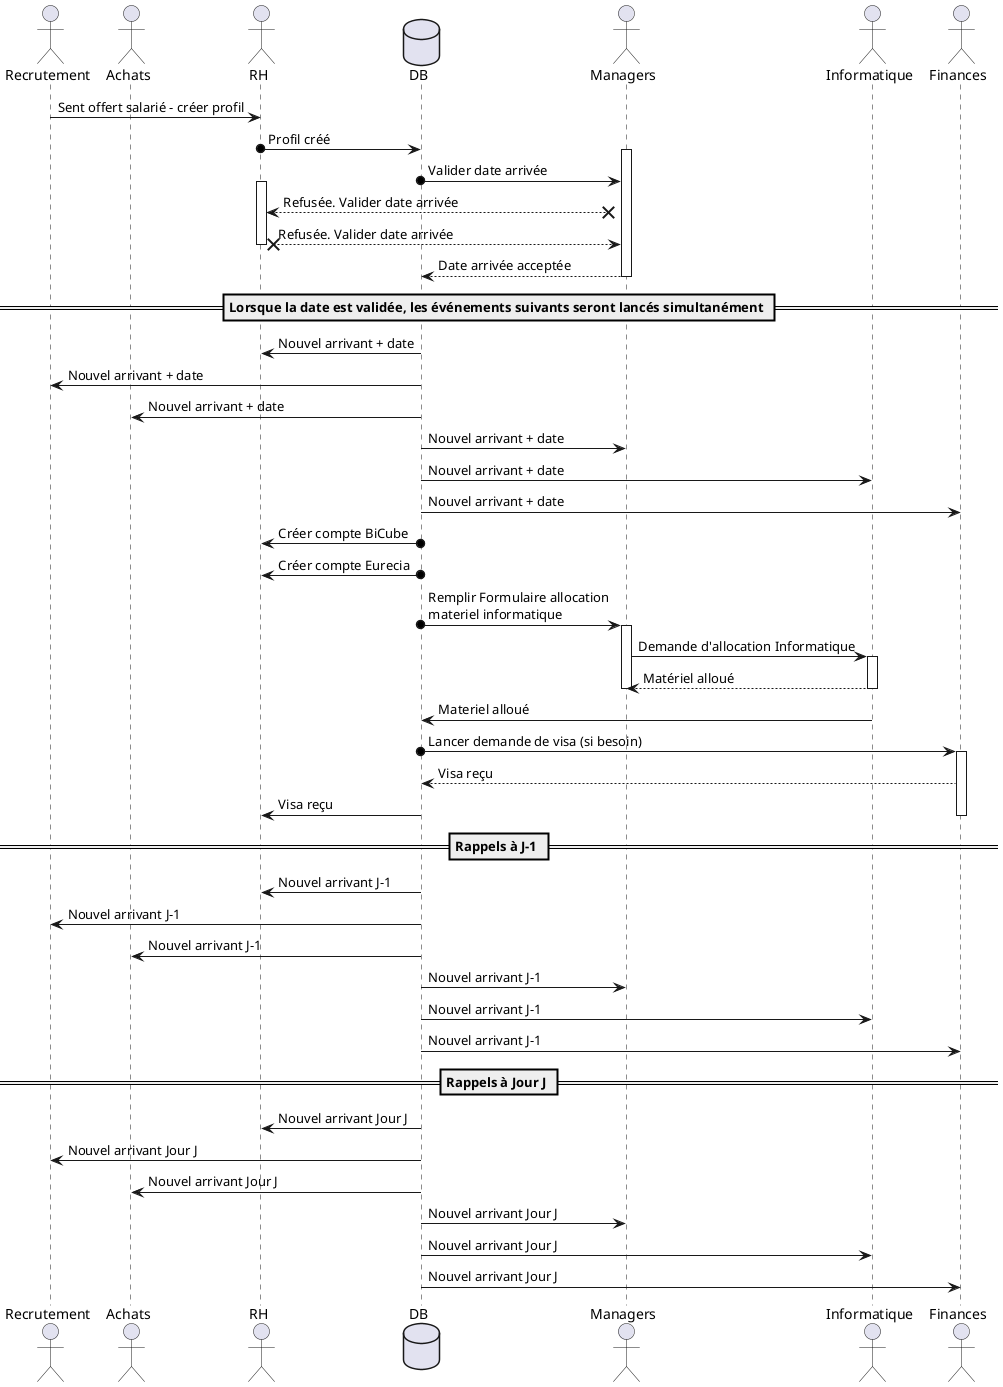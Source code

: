 @startuml

    actor Recrutement
    actor Achats
    actor RH
    Database DB
    actor Managers
    actor Informatique
    actor Finances

    Recrutement -> RH : Sent offert salarié - créer profil
    RH o-> DB : Profil créé

    activate Managers
    DB o-> Managers : Valider date arrivée
    activate RH
    Managers x--> RH : Refusée. Valider date arrivée
    RH x--> Managers : Refusée. Valider date arrivée
    deactivate RH
    Managers --> DB : Date arrivée acceptée
    deactivate Managers

    == Lorsque la date est validée, les événements suivants seront lancés simultanément ==

    DB -> RH : Nouvel arrivant + date
    DB -> Recrutement : Nouvel arrivant + date
    DB -> Achats : Nouvel arrivant + date
    DB -> Managers : Nouvel arrivant + date
    DB -> Informatique : Nouvel arrivant + date
    DB -> Finances : Nouvel arrivant + date
    DB o-> RH : Créer compte BiCube
    DB o-> RH : Créer compte Eurecia

    DB o-> Managers : Remplir Formulaire allocation\nmateriel informatique
    activate Managers
    Managers -> Informatique : Demande d'allocation Informatique

    activate Informatique
    Informatique --> Managers : Matériel alloué
    deactivate Informatique
    deactivate Managers
    Informatique -> DB : Materiel alloué

    DB o-> Finances : Lancer demande de visa (si besoin)
    activate Finances
    Finances --> DB : Visa reçu
    DB -> RH : Visa reçu
    deactivate Finances

    == Rappels à J-1 ==

    DB -> RH : Nouvel arrivant J-1
    DB -> Recrutement : Nouvel arrivant J-1
    DB -> Achats : Nouvel arrivant J-1
    DB -> Managers : Nouvel arrivant J-1
    DB -> Informatique : Nouvel arrivant J-1
    DB -> Finances : Nouvel arrivant J-1

    == Rappels à Jour J ==

    DB -> RH : Nouvel arrivant Jour J
    DB -> Recrutement : Nouvel arrivant Jour J
    DB -> Achats : Nouvel arrivant Jour J
    DB -> Managers : Nouvel arrivant Jour J
    DB -> Informatique : Nouvel arrivant Jour J
    DB -> Finances : Nouvel arrivant Jour J

@enduml